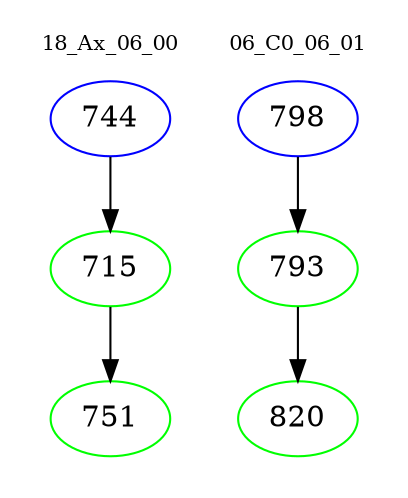 digraph{
subgraph cluster_0 {
color = white
label = "18_Ax_06_00";
fontsize=10;
T0_744 [label="744", color="blue"]
T0_744 -> T0_715 [color="black"]
T0_715 [label="715", color="green"]
T0_715 -> T0_751 [color="black"]
T0_751 [label="751", color="green"]
}
subgraph cluster_1 {
color = white
label = "06_C0_06_01";
fontsize=10;
T1_798 [label="798", color="blue"]
T1_798 -> T1_793 [color="black"]
T1_793 [label="793", color="green"]
T1_793 -> T1_820 [color="black"]
T1_820 [label="820", color="green"]
}
}
